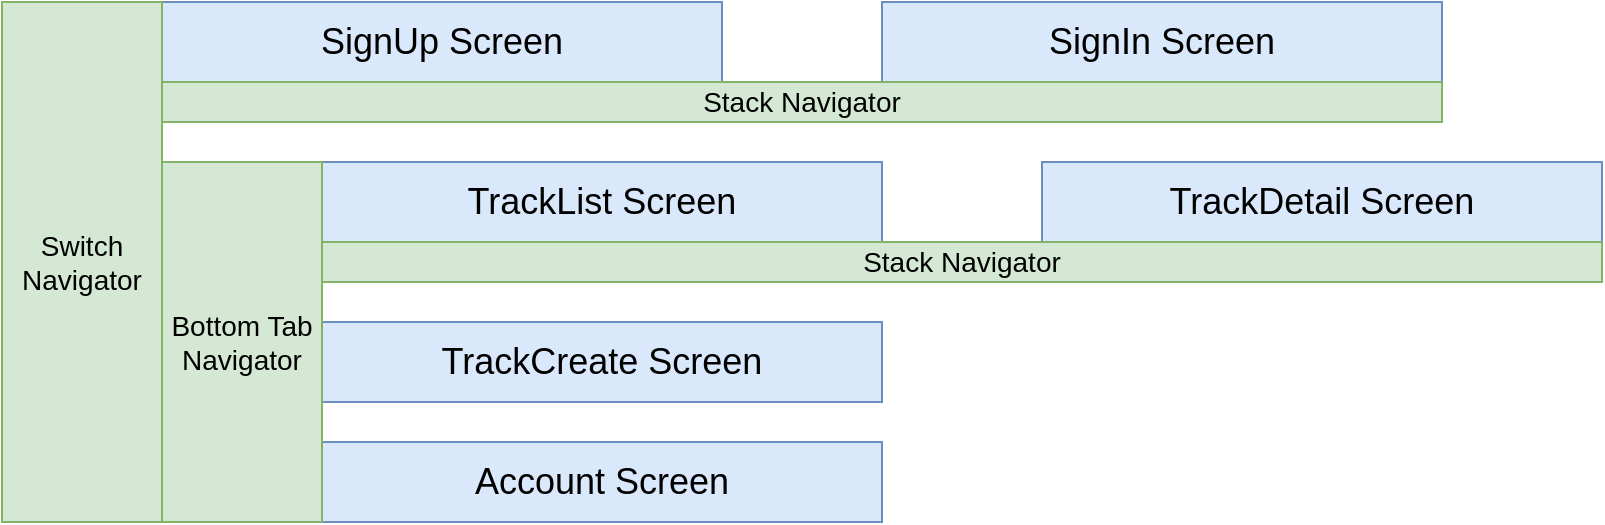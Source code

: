 <mxfile version="13.2.5" type="device"><diagram name="Page-1" id="74b105a0-9070-1c63-61bc-23e55f88626e"><mxGraphModel dx="1383" dy="843" grid="1" gridSize="10" guides="1" tooltips="1" connect="1" arrows="1" fold="1" page="1" pageScale="1.5" pageWidth="1169" pageHeight="826" background="none" math="0" shadow="0"><root><mxCell id="0" style=";html=1;"/><mxCell id="1" style=";html=1;" parent="0"/><mxCell id="WZkKMv3QsmCAx5mnRP2g-1" value="SignUp Screen" style="rounded=0;whiteSpace=wrap;html=1;fontSize=18;fillColor=#dae8fc;strokeColor=#6c8ebf;" vertex="1" parent="1"><mxGeometry x="240" y="200" width="280" height="40" as="geometry"/></mxCell><mxCell id="WZkKMv3QsmCAx5mnRP2g-2" value="SignIn Screen" style="rounded=0;whiteSpace=wrap;html=1;fontSize=18;fillColor=#dae8fc;strokeColor=#6c8ebf;" vertex="1" parent="1"><mxGeometry x="600" y="200" width="280" height="40" as="geometry"/></mxCell><mxCell id="WZkKMv3QsmCAx5mnRP2g-3" value="TrackList Screen" style="rounded=0;whiteSpace=wrap;html=1;fontSize=18;fillColor=#dae8fc;strokeColor=#6c8ebf;" vertex="1" parent="1"><mxGeometry x="320" y="280" width="280" height="40" as="geometry"/></mxCell><mxCell id="WZkKMv3QsmCAx5mnRP2g-4" value="Account Screen" style="rounded=0;whiteSpace=wrap;html=1;fontSize=18;fillColor=#dae8fc;strokeColor=#6c8ebf;" vertex="1" parent="1"><mxGeometry x="320" y="420" width="280" height="40" as="geometry"/></mxCell><mxCell id="WZkKMv3QsmCAx5mnRP2g-5" value="TrackCreate Screen" style="rounded=0;whiteSpace=wrap;html=1;fontSize=18;fillColor=#dae8fc;strokeColor=#6c8ebf;" vertex="1" parent="1"><mxGeometry x="320" y="360" width="280" height="40" as="geometry"/></mxCell><mxCell id="WZkKMv3QsmCAx5mnRP2g-6" value="TrackDetail Screen" style="rounded=0;whiteSpace=wrap;html=1;fontSize=18;fillColor=#dae8fc;strokeColor=#6c8ebf;" vertex="1" parent="1"><mxGeometry x="680" y="280" width="280" height="40" as="geometry"/></mxCell><mxCell id="WZkKMv3QsmCAx5mnRP2g-7" value="Stack Navigator" style="rounded=0;whiteSpace=wrap;html=1;fontSize=14;fillColor=#d5e8d4;strokeColor=#82b366;" vertex="1" parent="1"><mxGeometry x="240" y="240" width="640" height="20" as="geometry"/></mxCell><mxCell id="WZkKMv3QsmCAx5mnRP2g-9" value="Stack Navigator" style="rounded=0;whiteSpace=wrap;html=1;fontSize=14;fillColor=#d5e8d4;strokeColor=#82b366;" vertex="1" parent="1"><mxGeometry x="320" y="320" width="640" height="20" as="geometry"/></mxCell><mxCell id="WZkKMv3QsmCAx5mnRP2g-10" value="Bottom Tab Navigator" style="rounded=0;whiteSpace=wrap;html=1;fontSize=14;fillColor=#d5e8d4;strokeColor=#82b366;" vertex="1" parent="1"><mxGeometry x="240" y="280" width="80" height="180" as="geometry"/></mxCell><mxCell id="WZkKMv3QsmCAx5mnRP2g-11" value="Switch Navigator" style="rounded=0;whiteSpace=wrap;html=1;fontSize=14;fillColor=#d5e8d4;strokeColor=#82b366;" vertex="1" parent="1"><mxGeometry x="160" y="200" width="80" height="260" as="geometry"/></mxCell></root></mxGraphModel></diagram></mxfile>